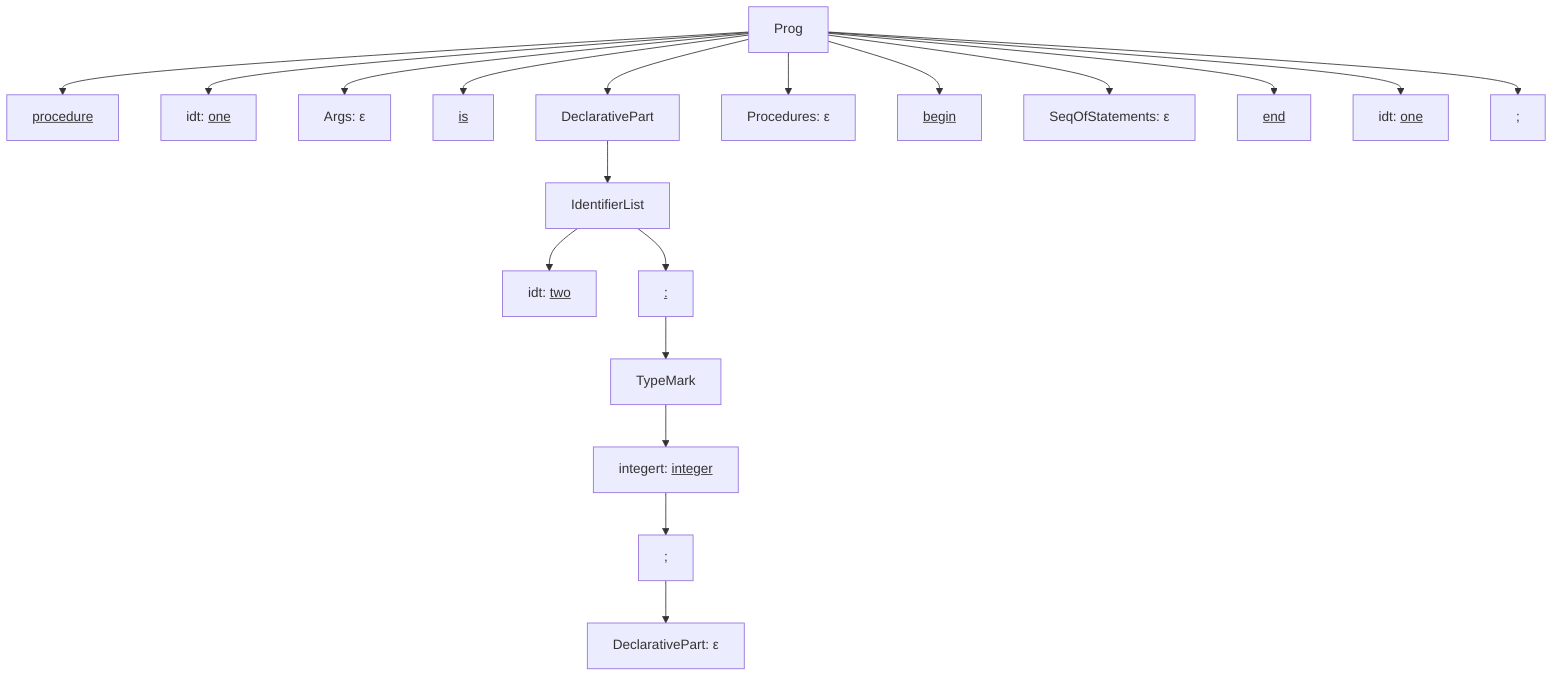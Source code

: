 flowchart TD
    A[Prog]
    A1[<u>procedure</u>]
    A2[idt: <u>one</u>]
    A3[Args: ε]
    A4[<u>is</u>]
    A5[DeclarativePart]
    A6[Procedures: ε]
    A7[<u>begin</u>]
    A8[SeqOfStatements: ε]
    A9[<u>end</u>]
    A10[idt: <u>one</u>]
    A11[<u>;</u>]

    A --> A1
    A --> A2
    A --> A3
    A --> A4
    A --> A5
    A --> A6
    A --> A7
    A --> A8
    A --> A9
    A --> A10
    A --> A11

    %% DeclarativePart subtree:
    A5 --> DP1[IdentifierList]
    DP1 --> DP2[idt: <u>two</u>]
    DP1 --> DP3[<u>:</u>]
    DP3 --> DP4[TypeMark]
    DP4 --> DP5[integert: <u>integer</u>]
    DP5 --> DP6[<u>;</u>]
    DP6 --> DP7[DeclarativePart: ε]